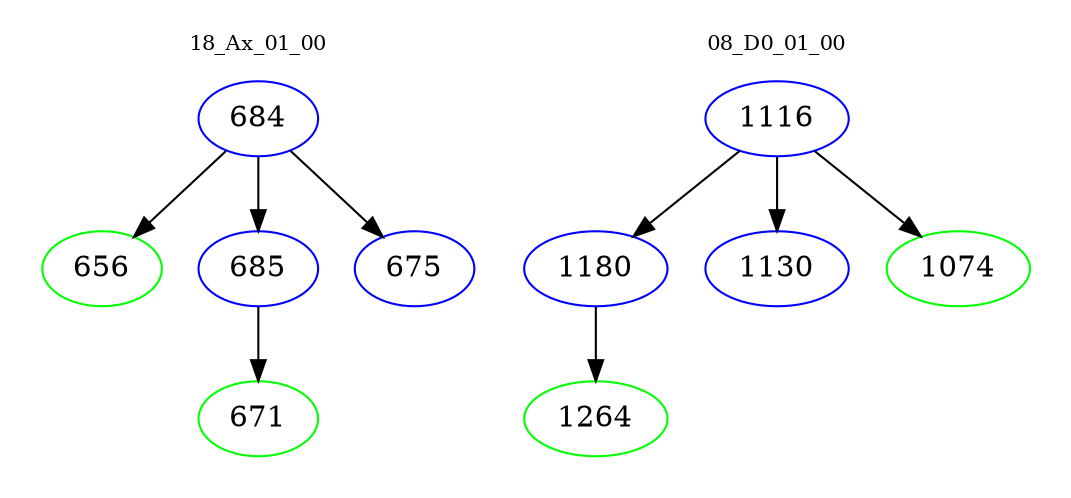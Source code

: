 digraph{
subgraph cluster_0 {
color = white
label = "18_Ax_01_00";
fontsize=10;
T0_684 [label="684", color="blue"]
T0_684 -> T0_656 [color="black"]
T0_656 [label="656", color="green"]
T0_684 -> T0_685 [color="black"]
T0_685 [label="685", color="blue"]
T0_685 -> T0_671 [color="black"]
T0_671 [label="671", color="green"]
T0_684 -> T0_675 [color="black"]
T0_675 [label="675", color="blue"]
}
subgraph cluster_1 {
color = white
label = "08_D0_01_00";
fontsize=10;
T1_1116 [label="1116", color="blue"]
T1_1116 -> T1_1180 [color="black"]
T1_1180 [label="1180", color="blue"]
T1_1180 -> T1_1264 [color="black"]
T1_1264 [label="1264", color="green"]
T1_1116 -> T1_1130 [color="black"]
T1_1130 [label="1130", color="blue"]
T1_1116 -> T1_1074 [color="black"]
T1_1074 [label="1074", color="green"]
}
}
